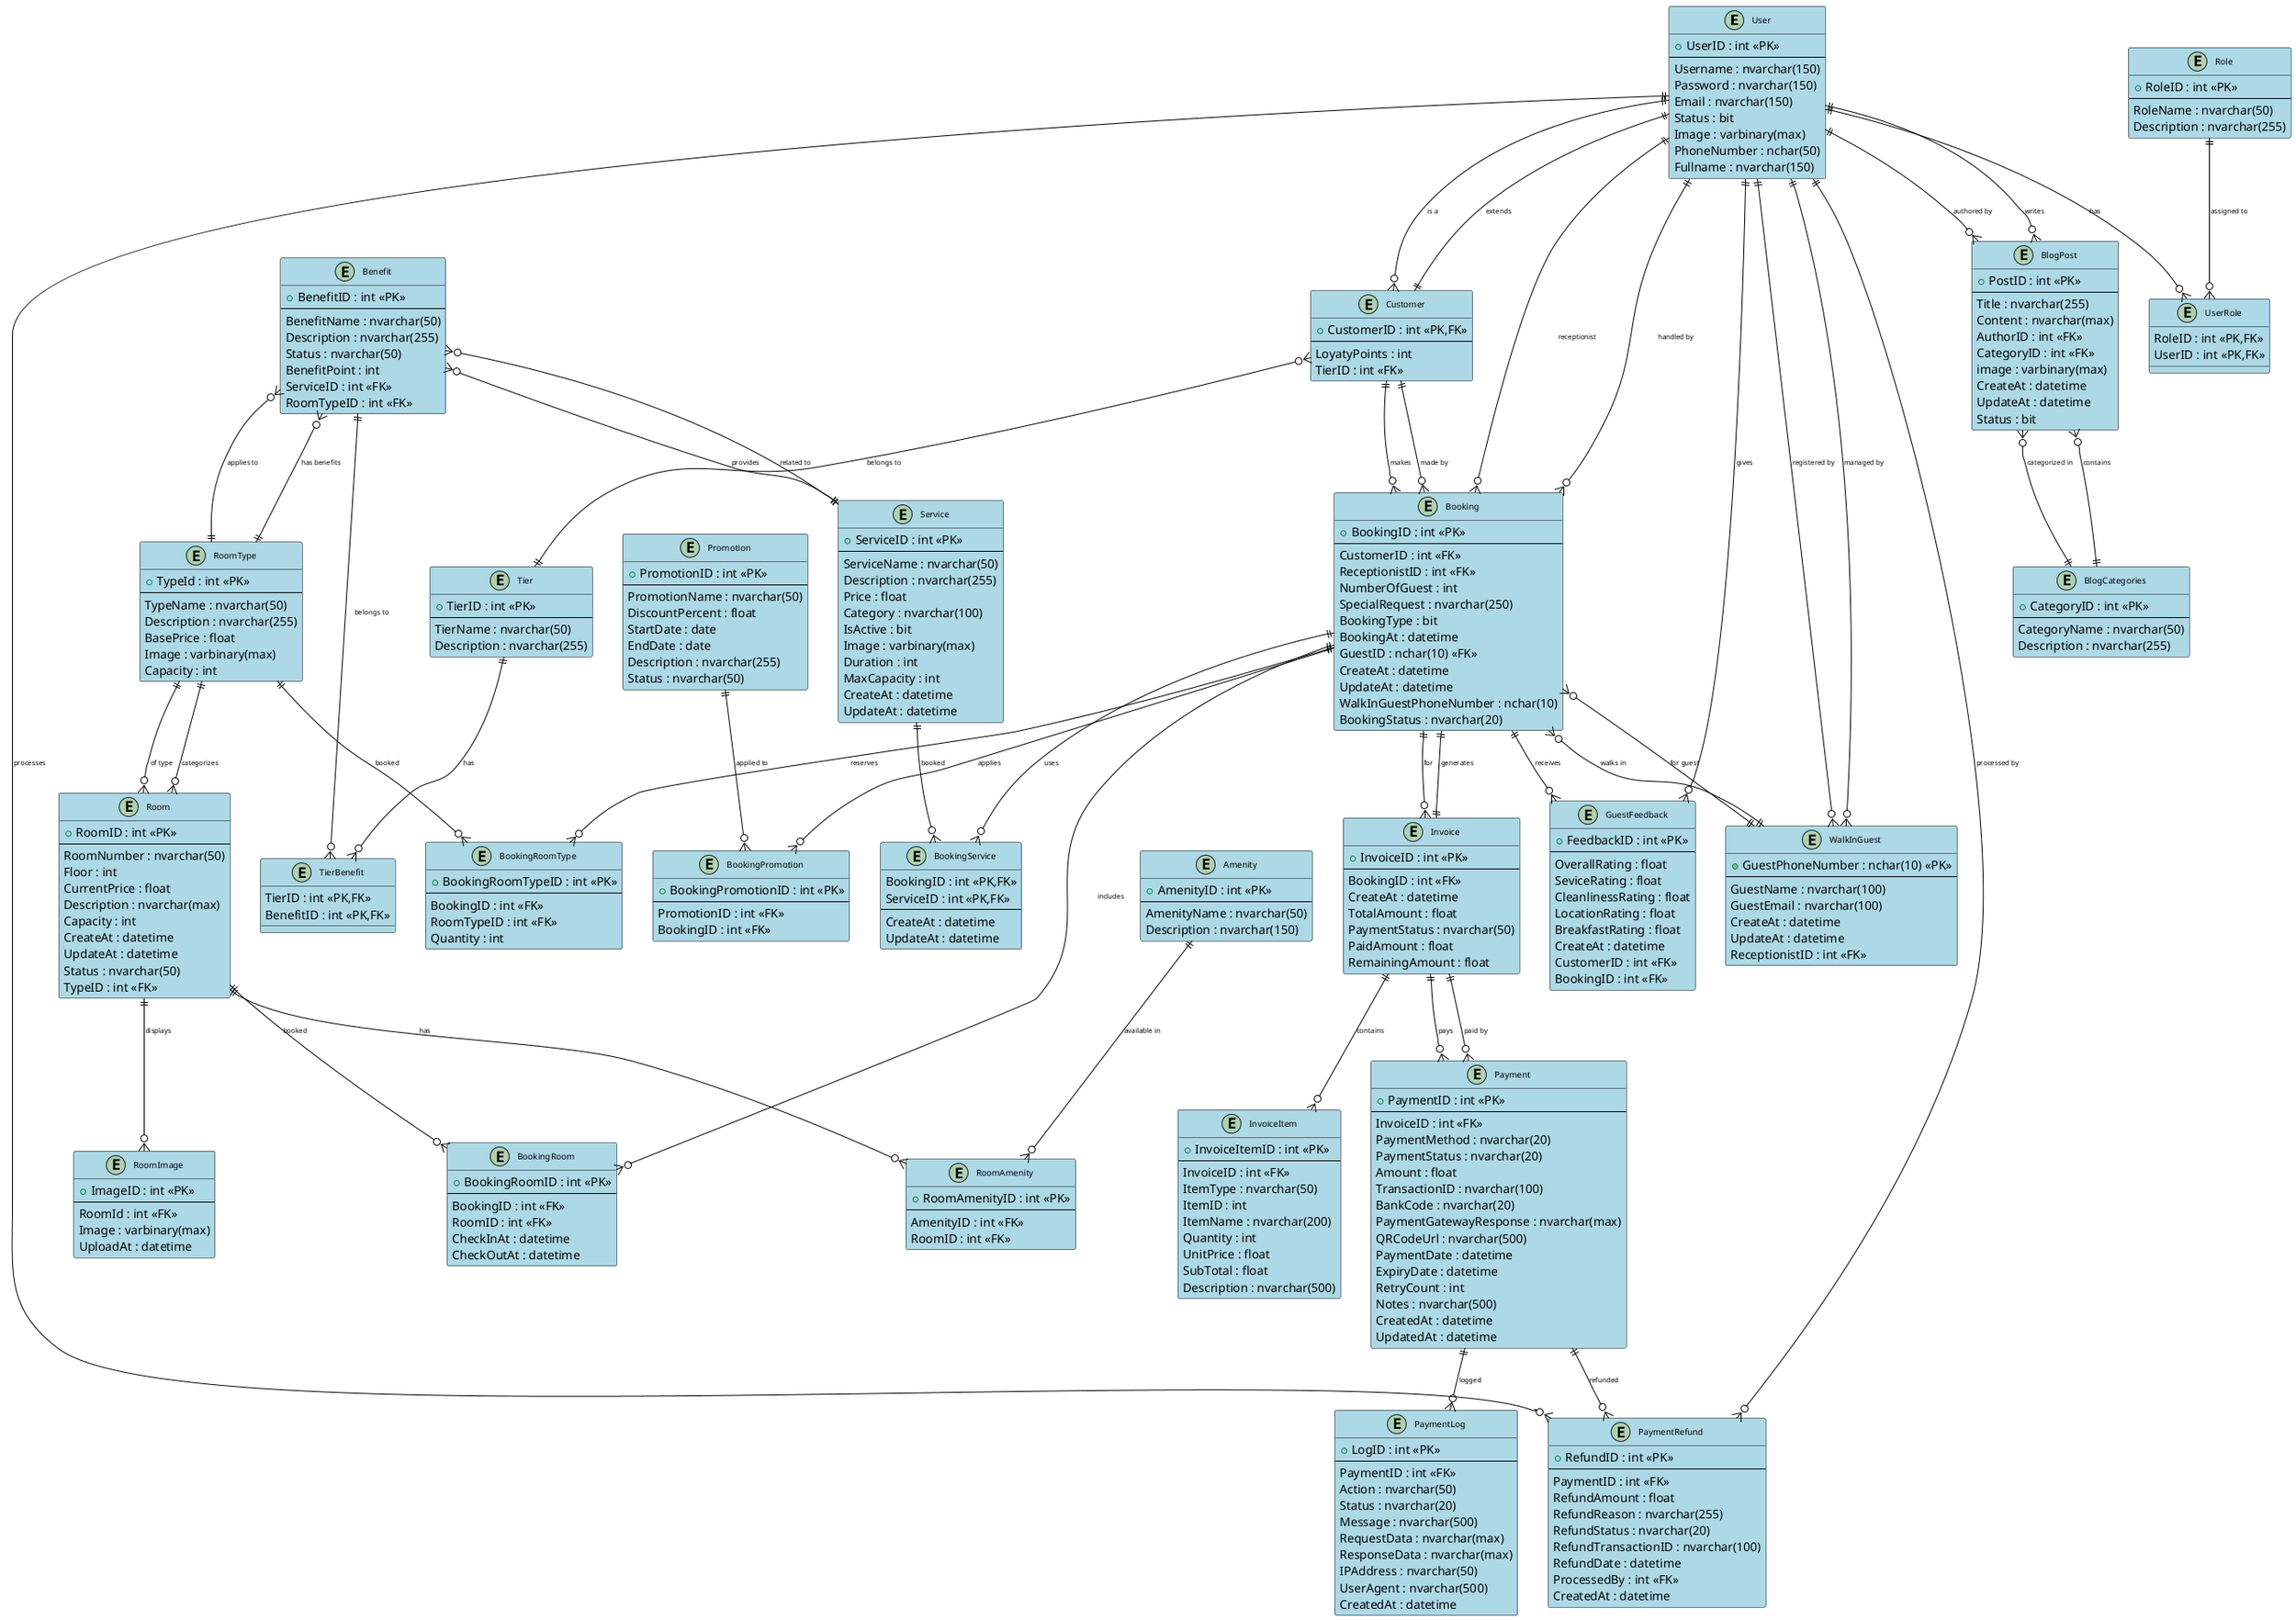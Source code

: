 @startuml Hotel Management ERD
!define ENTITY class
!define RELATIONSHIP -->

skinparam class {
    BackgroundColor LightBlue
    BorderColor Black
    FontSize 10
}

skinparam arrow {
    Color Black
    FontSize 8
}

entity User {
    + UserID : int <<PK>>
    --
    Username : nvarchar(150)
    Password : nvarchar(150)
    Email : nvarchar(150)
    Status : bit
    Image : varbinary(max)
    PhoneNumber : nchar(50)
    Fullname : nvarchar(150)
}

entity Role {
    + RoleID : int <<PK>>
    --
    RoleName : nvarchar(50)
    Description : nvarchar(255)
}

entity UserRole {
    RoleID : int <<PK,FK>>
    UserID : int <<PK,FK>>
}

entity Customer {
    + CustomerID : int <<PK,FK>>
    --
    LoyatyPoints : int
    TierID : int <<FK>>
}

entity Tier {
    + TierID : int <<PK>>
    --
    TierName : nvarchar(50)
    Description : nvarchar(255)
}

entity RoomType {
    + TypeId : int <<PK>>
    --
    TypeName : nvarchar(50)
    Description : nvarchar(255)
    BasePrice : float
    Image : varbinary(max)
    Capacity : int
}

entity Room {
    + RoomID : int <<PK>>
    --
    RoomNumber : nvarchar(50)
    Floor : int
    CurrentPrice : float
    Description : nvarchar(max)
    Capacity : int
    CreateAt : datetime
    UpdateAt : datetime
    Status : nvarchar(50)
    TypeID : int <<FK>>
}

entity Amenity {
    + AmenityID : int <<PK>>
    --
    AmenityName : nvarchar(50)
    Description : nvarchar(150)
}

entity RoomAmenity {
    + RoomAmenityID : int <<PK>>
    --
    AmenityID : int <<FK>>
    RoomID : int <<FK>>
}

entity RoomImage {
    + ImageID : int <<PK>>
    --
    RoomId : int <<FK>>
    Image : varbinary(max)
    UploadAt : datetime
}

entity Booking {
    + BookingID : int <<PK>>
    --
    CustomerID : int <<FK>>
    ReceptionistID : int <<FK>>
    NumberOfGuest : int
    SpecialRequest : nvarchar(250)
    BookingType : bit
    BookingAt : datetime
    GuestID : nchar(10) <<FK>>
    CreateAt : datetime
    UpdateAt : datetime
    WalkInGuestPhoneNumber : nchar(10)
    BookingStatus : nvarchar(20)
}

entity WalkInGuest {
    + GuestPhoneNumber : nchar(10) <<PK>>
    --
    GuestName : nvarchar(100)
    GuestEmail : nvarchar(100)
    CreateAt : datetime
    UpdateAt : datetime
    ReceptionistID : int <<FK>>
}

entity BookingRoom {
    + BookingRoomID : int <<PK>>
    --
    BookingID : int <<FK>>
    RoomID : int <<FK>>
    CheckInAt : datetime
    CheckOutAt : datetime
}

entity BookingRoomType {
    + BookingRoomTypeID : int <<PK>>
    --
    BookingID : int <<FK>>
    RoomTypeID : int <<FK>>
    Quantity : int
}

entity Service {
    + ServiceID : int <<PK>>
    --
    ServiceName : nvarchar(50)
    Description : nvarchar(255)
    Price : float
    Category : nvarchar(100)
    IsActive : bit
    Image : varbinary(max)
    Duration : int
    MaxCapacity : int
    CreateAt : datetime
    UpdateAt : datetime
}

entity BookingService {
    BookingID : int <<PK,FK>>
    ServiceID : int <<PK,FK>>
    --
    CreateAt : datetime
    UpdateAt : datetime
}

entity Promotion {
    + PromotionID : int <<PK>>
    --
    PromotionName : nvarchar(50)
    DiscountPercent : float
    StartDate : date
    EndDate : date
    Description : nvarchar(255)
    Status : nvarchar(50)
}

entity BookingPromotion {
    + BookingPromotionID : int <<PK>>
    --
    PromotionID : int <<FK>>
    BookingID : int <<FK>>
}

entity Invoice {
    + InvoiceID : int <<PK>>
    --
    BookingID : int <<FK>>
    CreateAt : datetime
    TotalAmount : float
    PaymentStatus : nvarchar(50)
    PaidAmount : float
    RemainingAmount : float
}

entity InvoiceItem {
    + InvoiceItemID : int <<PK>>
    --
    InvoiceID : int <<FK>>
    ItemType : nvarchar(50)
    ItemID : int
    ItemName : nvarchar(200)
    Quantity : int
    UnitPrice : float
    SubTotal : float
    Description : nvarchar(500)
}

entity Payment {
    + PaymentID : int <<PK>>
    --
    InvoiceID : int <<FK>>
    PaymentMethod : nvarchar(20)
    PaymentStatus : nvarchar(20)
    Amount : float
    TransactionID : nvarchar(100)
    BankCode : nvarchar(20)
    PaymentGatewayResponse : nvarchar(max)
    QRCodeUrl : nvarchar(500)
    PaymentDate : datetime
    ExpiryDate : datetime
    RetryCount : int
    Notes : nvarchar(500)
    CreatedAt : datetime
    UpdatedAt : datetime
}

entity PaymentLog {
    + LogID : int <<PK>>
    --
    PaymentID : int <<FK>>
    Action : nvarchar(50)
    Status : nvarchar(20)
    Message : nvarchar(500)
    RequestData : nvarchar(max)
    ResponseData : nvarchar(max)
    IPAddress : nvarchar(50)
    UserAgent : nvarchar(500)
    CreatedAt : datetime
}

entity PaymentRefund {
    + RefundID : int <<PK>>
    --
    PaymentID : int <<FK>>
    RefundAmount : float
    RefundReason : nvarchar(255)
    RefundStatus : nvarchar(20)
    RefundTransactionID : nvarchar(100)
    RefundDate : datetime
    ProcessedBy : int <<FK>>
    CreatedAt : datetime
}

entity GuestFeedback {
    + FeedbackID : int <<PK>>
    --
    OverallRating : float
    SeviceRating : float
    CleanlinessRating : float
    LocationRating : float
    BreakfastRating : float
    CreateAt : datetime
    CustomerID : int <<FK>>
    BookingID : int <<FK>>
}

entity Benefit {
    + BenefitID : int <<PK>>
    --
    BenefitName : nvarchar(50)
    Description : nvarchar(255)
    Status : nvarchar(50)
    BenefitPoint : int
    ServiceID : int <<FK>>
    RoomTypeID : int <<FK>>
}

entity TierBenefit {
    TierID : int <<PK,FK>>
    BenefitID : int <<PK,FK>>
}

entity BlogCategories {
    + CategoryID : int <<PK>>
    --
    CategoryName : nvarchar(50)
    Description : nvarchar(255)
}

entity BlogPost {
    + PostID : int <<PK>>
    --
    Title : nvarchar(255)
    Content : nvarchar(max)
    AuthorID : int <<FK>>
    CategoryID : int <<FK>>
    image : varbinary(max)
    CreateAt : datetime
    UpdateAt : datetime
    Status : bit
}

' Relationships
User ||--o{ UserRole : "has"
Role ||--o{ UserRole : "assigned to"
User ||--o{ Customer : "is a"
User ||--o{ WalkInGuest : "managed by"
User ||--o{ Booking : "receptionist"
User ||--o{ BlogPost : "writes"
User ||--o{ PaymentRefund : "processes"
User ||--o{ GuestFeedback : "gives"

Customer ||--|| User : "extends"
Customer ||--o{ Booking : "makes"
Customer }o--|| Tier : "belongs to"

Tier ||--o{ TierBenefit : "has"
Benefit ||--o{ TierBenefit : "belongs to"
Benefit }o--|| Service : "related to"
Benefit }o--|| RoomType : "applies to"

WalkInGuest ||--o{ Booking : "walks in"
WalkInGuest }o--|| User : "registered by"

RoomType ||--o{ Room : "categorizes"
RoomType ||--o{ BookingRoomType : "booked"
RoomType ||--o{ Benefit : "has benefits"

Room ||--o{ RoomAmenity : "has"
Room ||--o{ RoomImage : "displays"
Room ||--o{ BookingRoom : "booked"
Room }o--|| RoomType : "of type"

Amenity ||--o{ RoomAmenity : "available in"

Booking ||--o{ BookingRoom : "includes"
Booking ||--o{ BookingRoomType : "reserves"
Booking ||--o{ BookingService : "uses"
Booking ||--o{ BookingPromotion : "applies"
Booking ||--|| Invoice : "generates"
Booking ||--o{ GuestFeedback : "receives"
Booking }o--|| Customer : "made by"
Booking }o--|| User : "handled by"
Booking }o--|| WalkInGuest : "for guest"

Service ||--o{ BookingService : "booked"
Service ||--o{ Benefit : "provides"

Promotion ||--o{ BookingPromotion : "applied to"

Invoice ||--o{ InvoiceItem : "contains"
Invoice ||--o{ Payment : "paid by"
Invoice }o--|| Booking : "for"

Payment ||--o{ PaymentLog : "logged"
Payment ||--o{ PaymentRefund : "refunded"
Payment }o--|| Invoice : "pays"

PaymentRefund }o--|| User : "processed by"

BlogCategories ||--o{ BlogPost : "contains"
BlogPost }o--|| User : "authored by"
BlogPost }o--|| BlogCategories : "categorized in"

@enduml